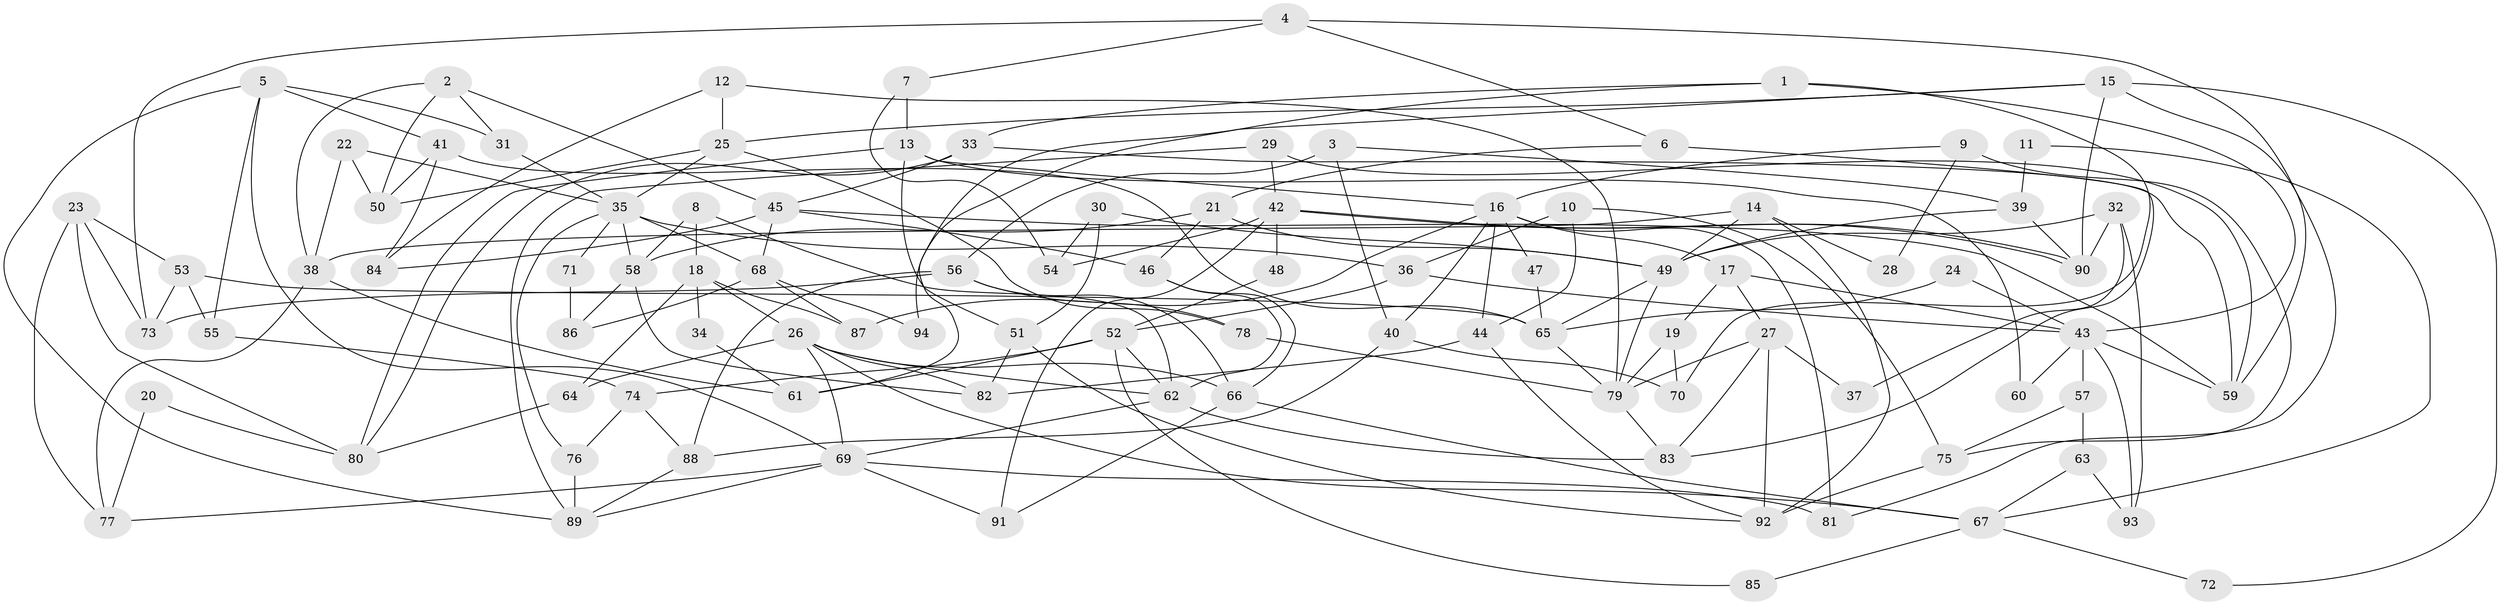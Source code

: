 // coarse degree distribution, {4: 0.19642857142857142, 5: 0.19642857142857142, 6: 0.14285714285714285, 3: 0.125, 2: 0.125, 10: 0.03571428571428571, 9: 0.03571428571428571, 7: 0.10714285714285714, 8: 0.03571428571428571}
// Generated by graph-tools (version 1.1) at 2025/52/02/27/25 19:52:02]
// undirected, 94 vertices, 188 edges
graph export_dot {
graph [start="1"]
  node [color=gray90,style=filled];
  1;
  2;
  3;
  4;
  5;
  6;
  7;
  8;
  9;
  10;
  11;
  12;
  13;
  14;
  15;
  16;
  17;
  18;
  19;
  20;
  21;
  22;
  23;
  24;
  25;
  26;
  27;
  28;
  29;
  30;
  31;
  32;
  33;
  34;
  35;
  36;
  37;
  38;
  39;
  40;
  41;
  42;
  43;
  44;
  45;
  46;
  47;
  48;
  49;
  50;
  51;
  52;
  53;
  54;
  55;
  56;
  57;
  58;
  59;
  60;
  61;
  62;
  63;
  64;
  65;
  66;
  67;
  68;
  69;
  70;
  71;
  72;
  73;
  74;
  75;
  76;
  77;
  78;
  79;
  80;
  81;
  82;
  83;
  84;
  85;
  86;
  87;
  88;
  89;
  90;
  91;
  92;
  93;
  94;
  1 -- 33;
  1 -- 43;
  1 -- 70;
  1 -- 94;
  2 -- 50;
  2 -- 45;
  2 -- 31;
  2 -- 38;
  3 -- 56;
  3 -- 40;
  3 -- 39;
  4 -- 7;
  4 -- 59;
  4 -- 6;
  4 -- 73;
  5 -- 31;
  5 -- 55;
  5 -- 41;
  5 -- 69;
  5 -- 89;
  6 -- 21;
  6 -- 83;
  7 -- 54;
  7 -- 13;
  8 -- 62;
  8 -- 18;
  8 -- 58;
  9 -- 16;
  9 -- 75;
  9 -- 28;
  10 -- 36;
  10 -- 44;
  10 -- 75;
  11 -- 67;
  11 -- 39;
  12 -- 84;
  12 -- 79;
  12 -- 25;
  13 -- 51;
  13 -- 16;
  13 -- 60;
  13 -- 80;
  14 -- 38;
  14 -- 92;
  14 -- 28;
  14 -- 49;
  15 -- 90;
  15 -- 25;
  15 -- 61;
  15 -- 72;
  15 -- 81;
  16 -- 17;
  16 -- 81;
  16 -- 40;
  16 -- 44;
  16 -- 47;
  16 -- 87;
  17 -- 43;
  17 -- 27;
  17 -- 19;
  18 -- 64;
  18 -- 87;
  18 -- 26;
  18 -- 34;
  19 -- 79;
  19 -- 70;
  20 -- 77;
  20 -- 80;
  21 -- 58;
  21 -- 49;
  21 -- 46;
  22 -- 38;
  22 -- 35;
  22 -- 50;
  23 -- 77;
  23 -- 73;
  23 -- 53;
  23 -- 80;
  24 -- 43;
  24 -- 65;
  25 -- 50;
  25 -- 35;
  25 -- 78;
  26 -- 62;
  26 -- 64;
  26 -- 66;
  26 -- 67;
  26 -- 69;
  26 -- 82;
  27 -- 79;
  27 -- 83;
  27 -- 37;
  27 -- 92;
  29 -- 89;
  29 -- 42;
  29 -- 59;
  30 -- 49;
  30 -- 51;
  30 -- 54;
  31 -- 35;
  32 -- 90;
  32 -- 49;
  32 -- 37;
  32 -- 93;
  33 -- 80;
  33 -- 45;
  33 -- 59;
  34 -- 61;
  35 -- 58;
  35 -- 36;
  35 -- 68;
  35 -- 71;
  35 -- 76;
  36 -- 52;
  36 -- 43;
  38 -- 61;
  38 -- 77;
  39 -- 49;
  39 -- 90;
  40 -- 70;
  40 -- 88;
  41 -- 65;
  41 -- 50;
  41 -- 84;
  42 -- 90;
  42 -- 90;
  42 -- 91;
  42 -- 48;
  42 -- 54;
  43 -- 59;
  43 -- 57;
  43 -- 60;
  43 -- 93;
  44 -- 92;
  44 -- 82;
  45 -- 46;
  45 -- 59;
  45 -- 68;
  45 -- 84;
  46 -- 66;
  46 -- 62;
  47 -- 65;
  48 -- 52;
  49 -- 79;
  49 -- 65;
  51 -- 82;
  51 -- 92;
  52 -- 62;
  52 -- 74;
  52 -- 61;
  52 -- 85;
  53 -- 65;
  53 -- 55;
  53 -- 73;
  55 -- 74;
  56 -- 88;
  56 -- 73;
  56 -- 66;
  56 -- 78;
  57 -- 63;
  57 -- 75;
  58 -- 82;
  58 -- 86;
  62 -- 69;
  62 -- 83;
  63 -- 93;
  63 -- 67;
  64 -- 80;
  65 -- 79;
  66 -- 67;
  66 -- 91;
  67 -- 72;
  67 -- 85;
  68 -- 86;
  68 -- 87;
  68 -- 94;
  69 -- 77;
  69 -- 81;
  69 -- 89;
  69 -- 91;
  71 -- 86;
  74 -- 76;
  74 -- 88;
  75 -- 92;
  76 -- 89;
  78 -- 79;
  79 -- 83;
  88 -- 89;
}
